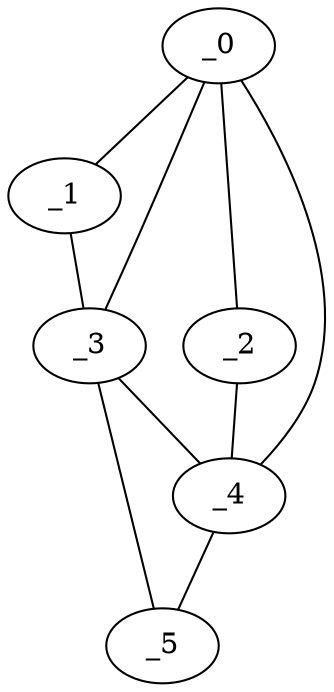 graph "obj83__110.gxl" {
	_0	 [x=57,
		y=9];
	_1	 [x=59,
		y=2];
	_0 -- _1	 [valence=1];
	_2	 [x=62,
		y=85];
	_0 -- _2	 [valence=1];
	_3	 [x=73,
		y=11];
	_0 -- _3	 [valence=1];
	_4	 [x=83,
		y=67];
	_0 -- _4	 [valence=2];
	_1 -- _3	 [valence=1];
	_2 -- _4	 [valence=1];
	_3 -- _4	 [valence=2];
	_5	 [x=87,
		y=63];
	_3 -- _5	 [valence=1];
	_4 -- _5	 [valence=1];
}

